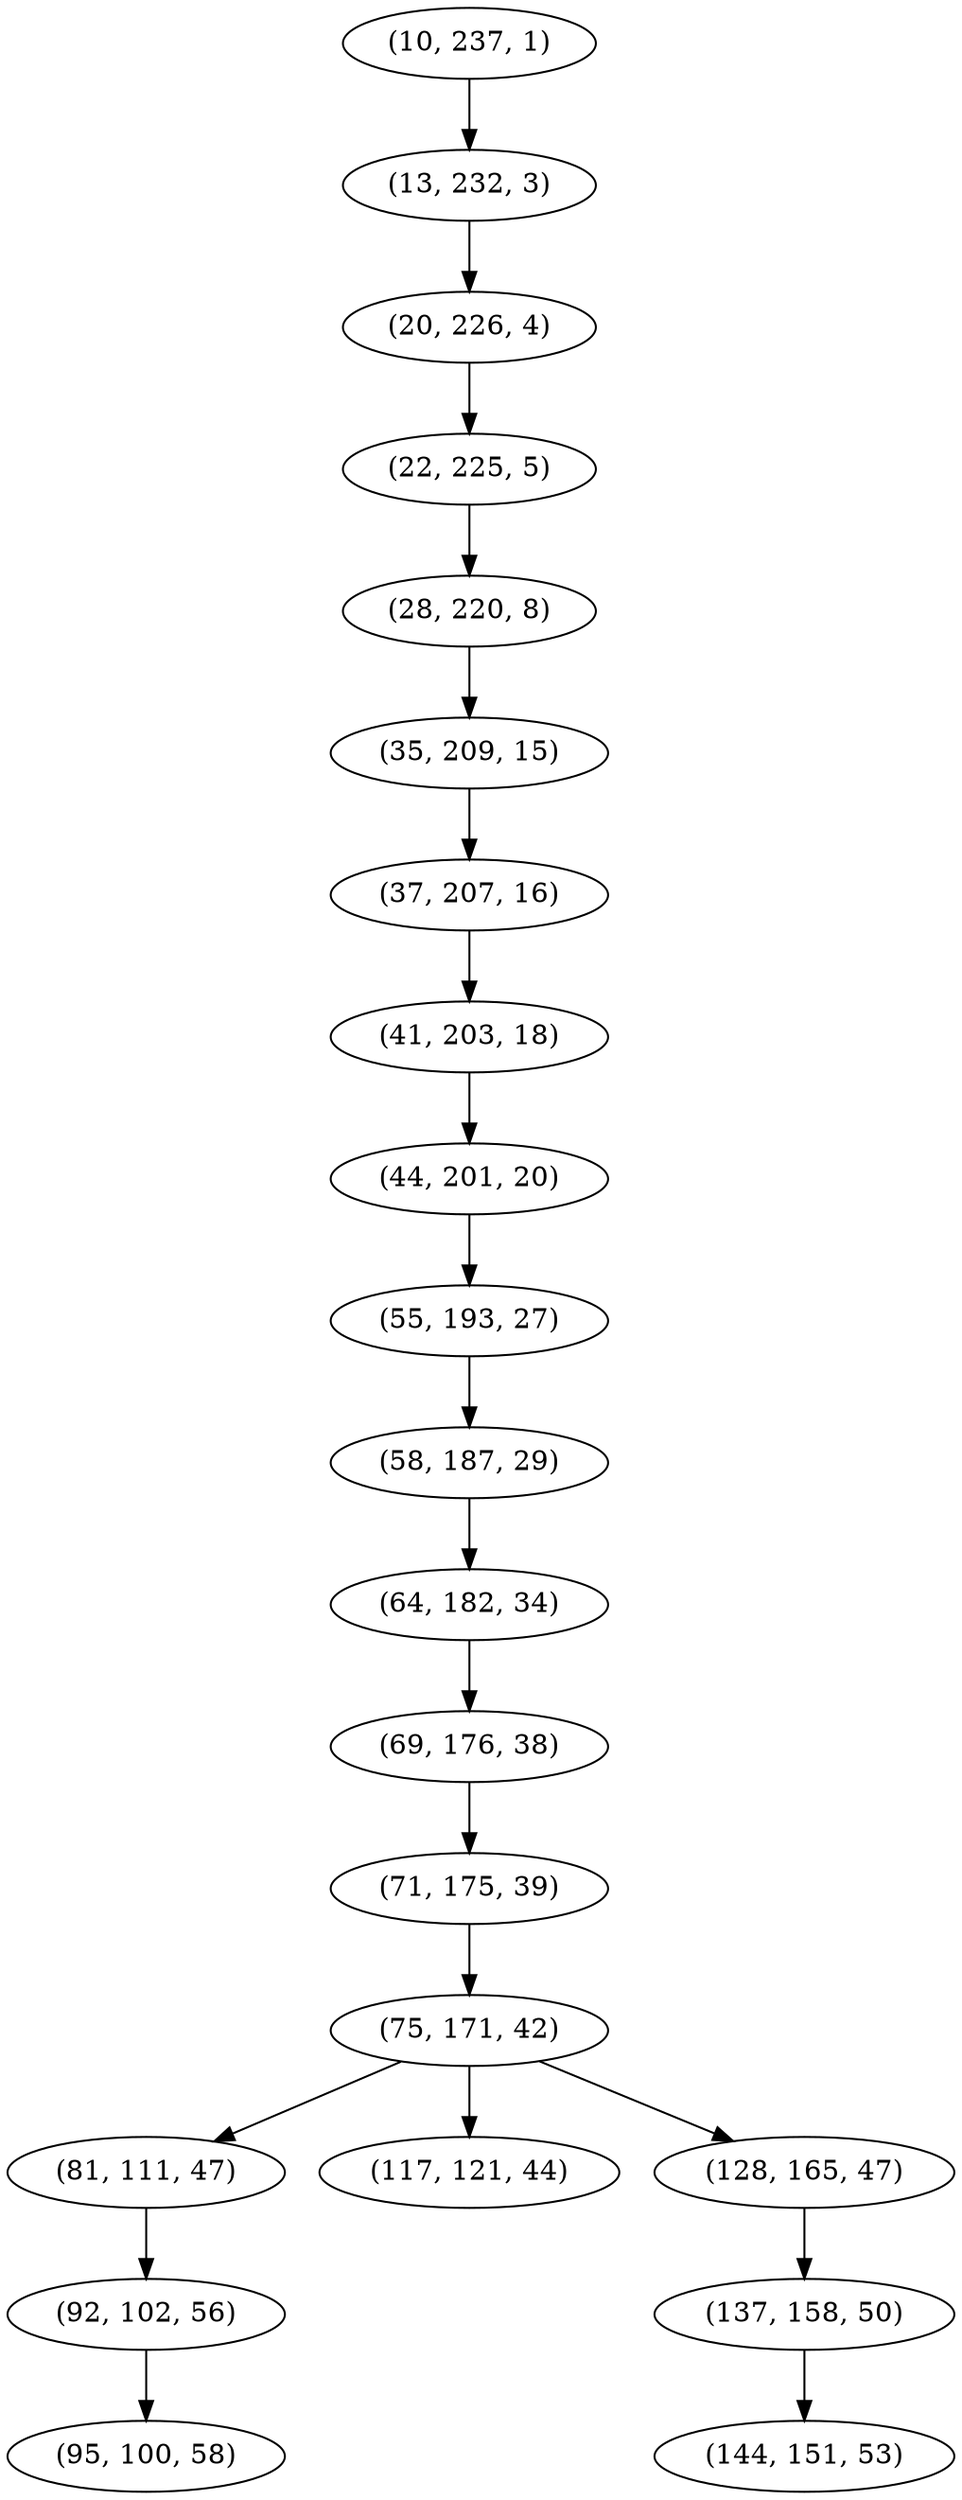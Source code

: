digraph tree {
    "(10, 237, 1)";
    "(13, 232, 3)";
    "(20, 226, 4)";
    "(22, 225, 5)";
    "(28, 220, 8)";
    "(35, 209, 15)";
    "(37, 207, 16)";
    "(41, 203, 18)";
    "(44, 201, 20)";
    "(55, 193, 27)";
    "(58, 187, 29)";
    "(64, 182, 34)";
    "(69, 176, 38)";
    "(71, 175, 39)";
    "(75, 171, 42)";
    "(81, 111, 47)";
    "(92, 102, 56)";
    "(95, 100, 58)";
    "(117, 121, 44)";
    "(128, 165, 47)";
    "(137, 158, 50)";
    "(144, 151, 53)";
    "(10, 237, 1)" -> "(13, 232, 3)";
    "(13, 232, 3)" -> "(20, 226, 4)";
    "(20, 226, 4)" -> "(22, 225, 5)";
    "(22, 225, 5)" -> "(28, 220, 8)";
    "(28, 220, 8)" -> "(35, 209, 15)";
    "(35, 209, 15)" -> "(37, 207, 16)";
    "(37, 207, 16)" -> "(41, 203, 18)";
    "(41, 203, 18)" -> "(44, 201, 20)";
    "(44, 201, 20)" -> "(55, 193, 27)";
    "(55, 193, 27)" -> "(58, 187, 29)";
    "(58, 187, 29)" -> "(64, 182, 34)";
    "(64, 182, 34)" -> "(69, 176, 38)";
    "(69, 176, 38)" -> "(71, 175, 39)";
    "(71, 175, 39)" -> "(75, 171, 42)";
    "(75, 171, 42)" -> "(81, 111, 47)";
    "(75, 171, 42)" -> "(117, 121, 44)";
    "(75, 171, 42)" -> "(128, 165, 47)";
    "(81, 111, 47)" -> "(92, 102, 56)";
    "(92, 102, 56)" -> "(95, 100, 58)";
    "(128, 165, 47)" -> "(137, 158, 50)";
    "(137, 158, 50)" -> "(144, 151, 53)";
}

